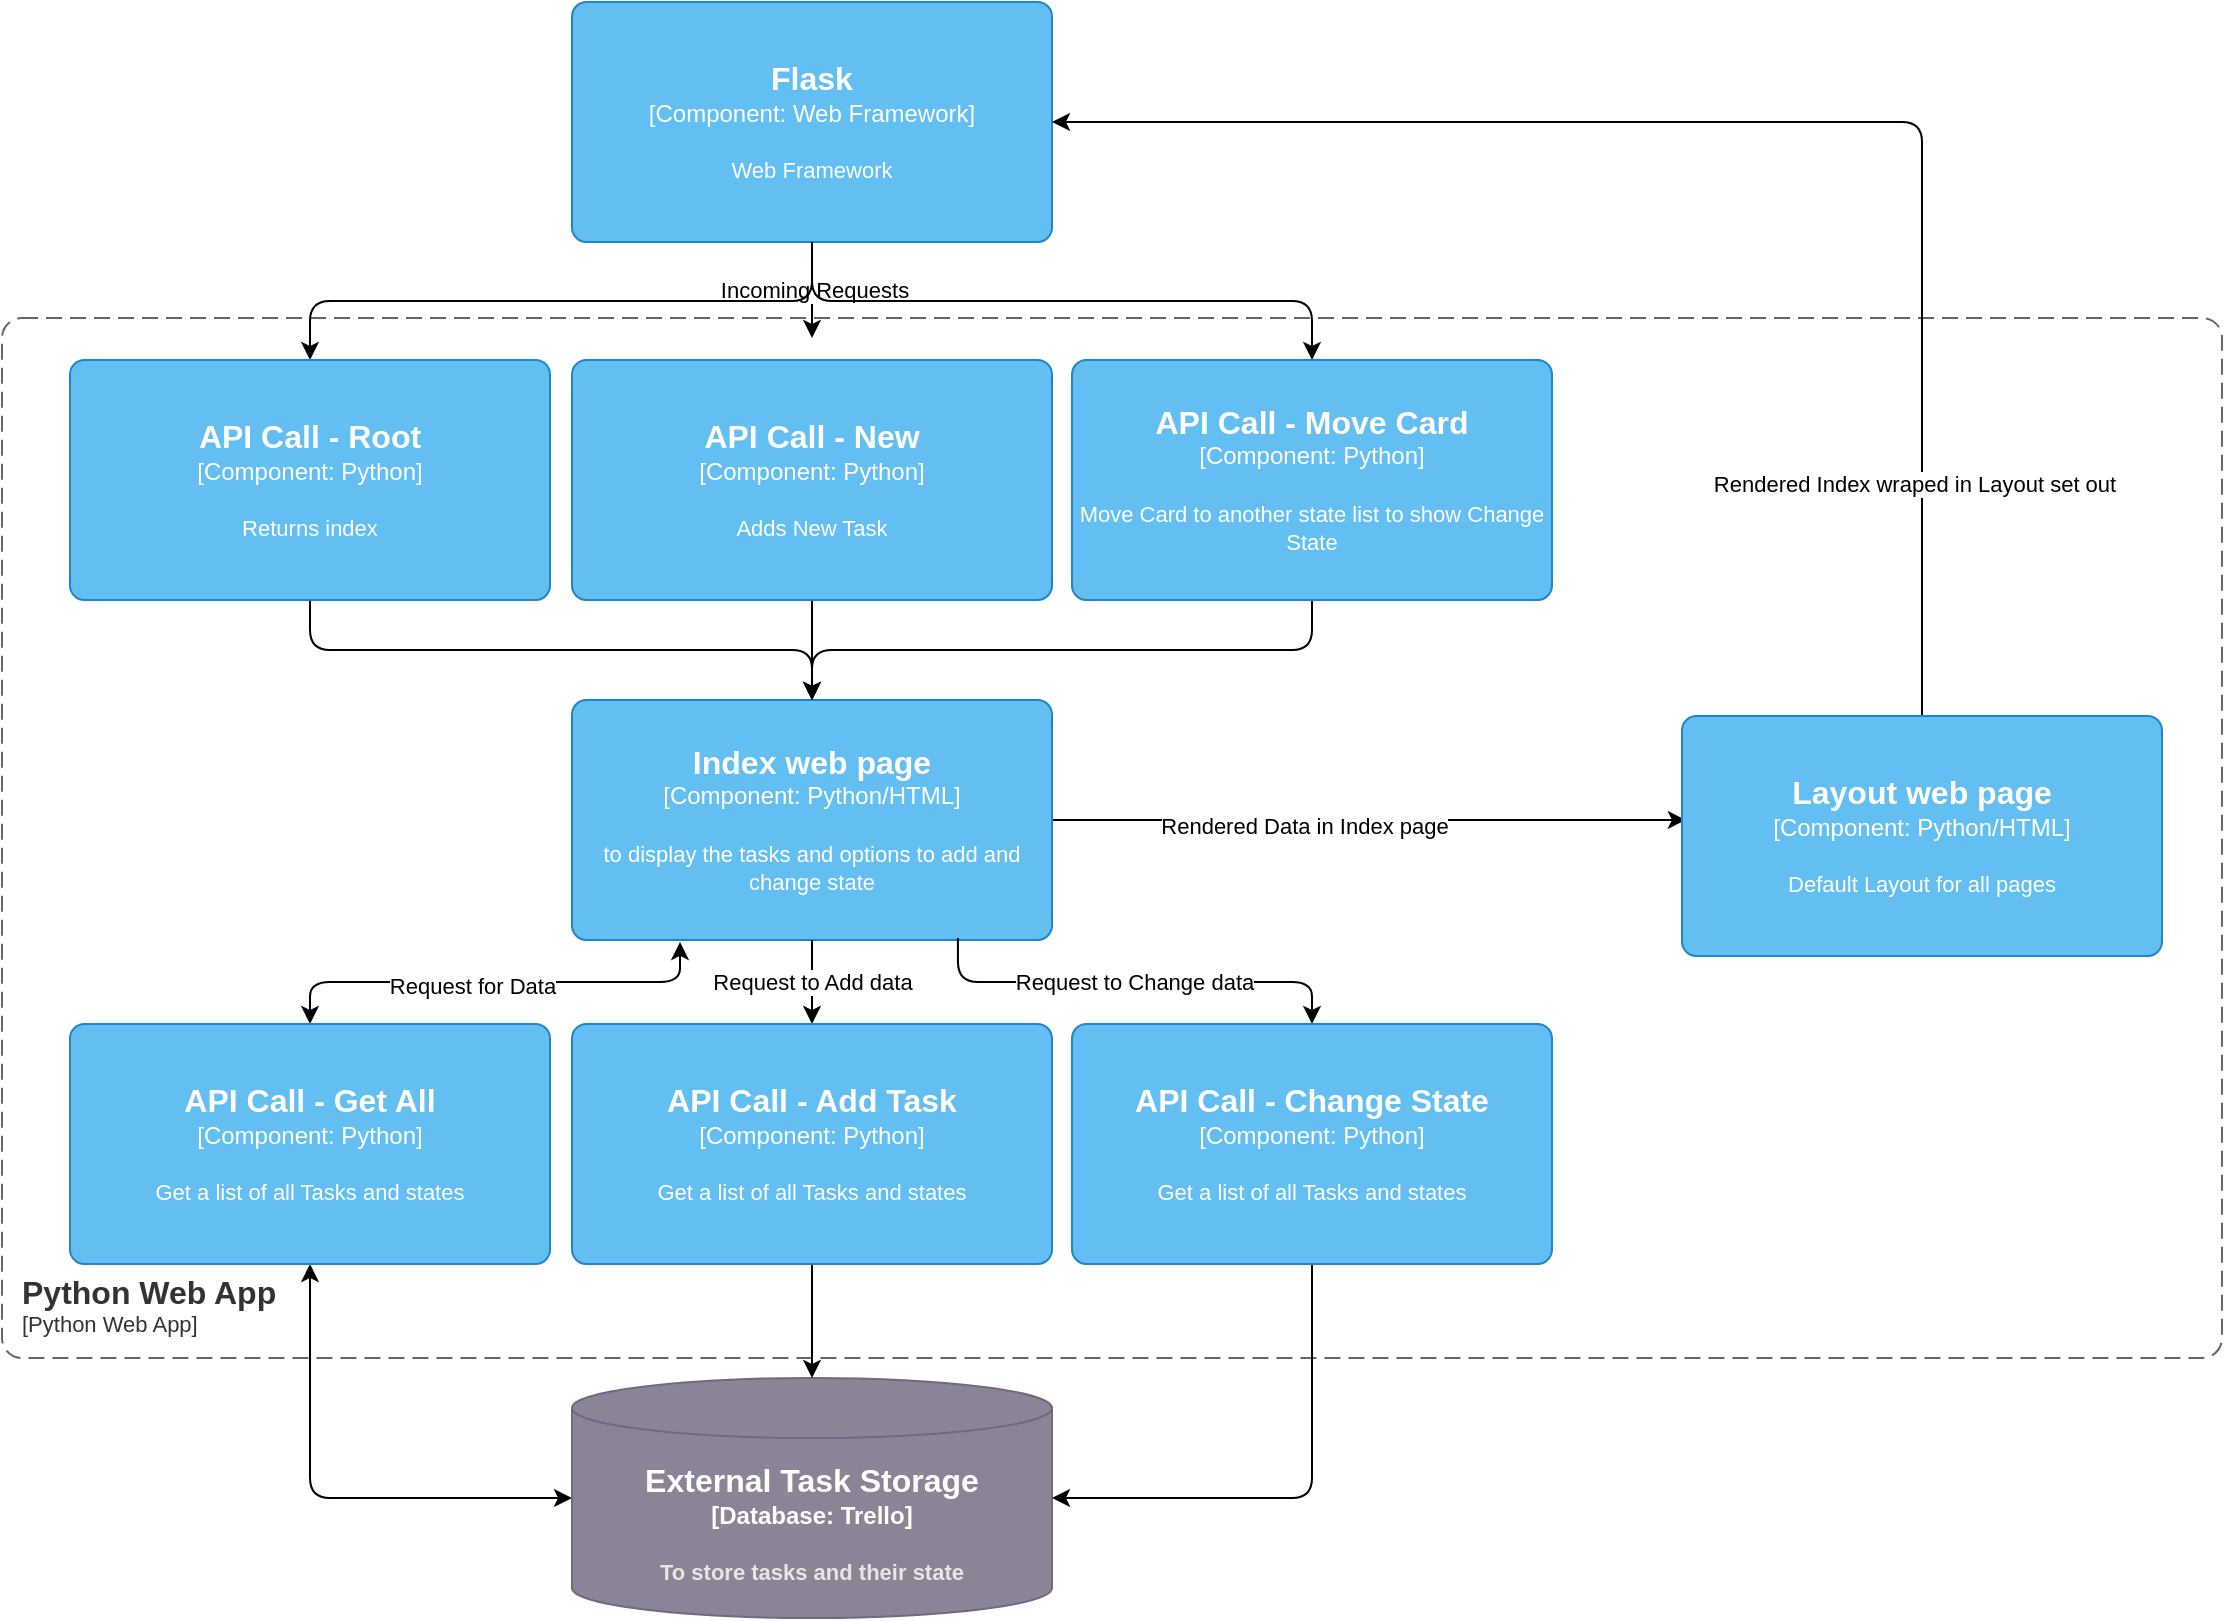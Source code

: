 <mxfile version="20.3.0" type="device"><diagram id="8PfUxeWrAnbBmMFiKvhh" name="Page-1"><mxGraphModel dx="1422" dy="865" grid="1" gridSize="10" guides="1" tooltips="1" connect="1" arrows="1" fold="1" page="1" pageScale="1" pageWidth="1169" pageHeight="827" math="0" shadow="0"><root><mxCell id="0"/><mxCell id="1" parent="0"/><mxCell id="FZTtY6A0rc42wGyUxPUc-23" style="edgeStyle=orthogonalEdgeStyle;rounded=1;sketch=0;orthogonalLoop=1;jettySize=auto;html=1;entryX=0.008;entryY=0.433;entryDx=0;entryDy=0;entryPerimeter=0;startArrow=none;startFill=0;endArrow=classic;endFill=1;" edge="1" parent="1" source="8rs9boRGhs726z5Vd-ud-19" target="FZTtY6A0rc42wGyUxPUc-2"><mxGeometry relative="1" as="geometry"/></mxCell><mxCell id="FZTtY6A0rc42wGyUxPUc-27" value="Rendered Data in Index page" style="edgeLabel;html=1;align=center;verticalAlign=middle;resizable=0;points=[];" vertex="1" connectable="0" parent="FZTtY6A0rc42wGyUxPUc-23"><mxGeometry x="-0.205" y="-3" relative="1" as="geometry"><mxPoint as="offset"/></mxGeometry></mxCell><object placeholders="1" c4Name="Index web page" c4Type="Component" c4Technology="Python/HTML" c4Description="to display the tasks and options to add and change state" label="&lt;font style=&quot;font-size: 16px&quot;&gt;&lt;b&gt;%c4Name%&lt;/b&gt;&lt;/font&gt;&lt;div&gt;[%c4Type%: %c4Technology%]&lt;/div&gt;&lt;br&gt;&lt;div&gt;&lt;font style=&quot;font-size: 11px&quot;&gt;%c4Description%&lt;/font&gt;&lt;/div&gt;" id="8rs9boRGhs726z5Vd-ud-19"><mxCell style="rounded=1;whiteSpace=wrap;html=1;labelBackgroundColor=none;fillColor=#63BEF2;fontColor=#ffffff;align=center;arcSize=6;strokeColor=#2086C9;metaEdit=1;resizable=0;points=[[0.25,0,0],[0.5,0,0],[0.75,0,0],[1,0.25,0],[1,0.5,0],[1,0.75,0],[0.75,1,0],[0.5,1,0],[0.25,1,0],[0,0.75,0],[0,0.5,0],[0,0.25,0]];" parent="1" vertex="1"><mxGeometry x="295" y="361" width="240" height="120" as="geometry"/></mxCell></object><mxCell id="FZTtY6A0rc42wGyUxPUc-8" style="edgeStyle=orthogonalEdgeStyle;rounded=1;sketch=0;orthogonalLoop=1;jettySize=auto;html=1;exitX=0.5;exitY=0;exitDx=0;exitDy=0;exitPerimeter=0;startArrow=classic;startFill=1;entryX=0.225;entryY=1.008;entryDx=0;entryDy=0;entryPerimeter=0;" edge="1" parent="1" source="8rs9boRGhs726z5Vd-ud-23" target="8rs9boRGhs726z5Vd-ud-19"><mxGeometry relative="1" as="geometry"><mxPoint x="369" y="480" as="targetPoint"/></mxGeometry></mxCell><mxCell id="FZTtY6A0rc42wGyUxPUc-28" value="Request for Data" style="edgeLabel;html=1;align=center;verticalAlign=middle;resizable=0;points=[];" vertex="1" connectable="0" parent="FZTtY6A0rc42wGyUxPUc-8"><mxGeometry x="-0.109" y="-1" relative="1" as="geometry"><mxPoint x="1" y="1" as="offset"/></mxGeometry></mxCell><mxCell id="FZTtY6A0rc42wGyUxPUc-24" style="edgeStyle=orthogonalEdgeStyle;rounded=1;sketch=0;orthogonalLoop=1;jettySize=auto;html=1;exitX=0.5;exitY=1;exitDx=0;exitDy=0;exitPerimeter=0;startArrow=classic;startFill=1;endArrow=classic;endFill=1;entryX=0;entryY=0.5;entryDx=0;entryDy=0;entryPerimeter=0;" edge="1" parent="1" source="8rs9boRGhs726z5Vd-ud-23" target="tuqkEGtay3C9Pnt_jqU7-1"><mxGeometry relative="1" as="geometry"/></mxCell><object placeholders="1" c4Name="API Call - Get All" c4Type="Component" c4Technology="Python" c4Description="Get a list of all Tasks and states" label="&lt;font style=&quot;font-size: 16px&quot;&gt;&lt;b&gt;%c4Name%&lt;/b&gt;&lt;/font&gt;&lt;div&gt;[%c4Type%: %c4Technology%]&lt;/div&gt;&lt;br&gt;&lt;div&gt;&lt;font style=&quot;font-size: 11px&quot;&gt;%c4Description%&lt;/font&gt;&lt;/div&gt;" id="8rs9boRGhs726z5Vd-ud-23"><mxCell style="rounded=1;whiteSpace=wrap;html=1;labelBackgroundColor=none;fillColor=#63BEF2;fontColor=#ffffff;align=center;arcSize=6;strokeColor=#2086C9;metaEdit=1;resizable=0;points=[[0.25,0,0],[0.5,0,0],[0.75,0,0],[1,0.25,0],[1,0.5,0],[1,0.75,0],[0.75,1,0],[0.5,1,0],[0.25,1,0],[0,0.75,0],[0,0.5,0],[0,0.25,0]];" parent="1" vertex="1"><mxGeometry x="44" y="523" width="240" height="120" as="geometry"/></mxCell></object><object placeholders="1" c4Name="Python Web App" c4Type="SystemScopeBoundary" c4Application="Python Web App" label="&lt;font style=&quot;font-size: 16px&quot;&gt;&lt;b&gt;&lt;div style=&quot;text-align: left&quot;&gt;%c4Name%&lt;/div&gt;&lt;/b&gt;&lt;/font&gt;&lt;div style=&quot;text-align: left&quot;&gt;[%c4Application%]&lt;/div&gt;" id="jIjDNOh9uTewZgHF-EXR-2"><mxCell style="rounded=1;fontSize=11;whiteSpace=wrap;html=1;dashed=1;arcSize=20;fillColor=none;strokeColor=#666666;fontColor=#333333;labelBackgroundColor=none;align=left;verticalAlign=bottom;labelBorderColor=none;spacingTop=0;spacing=10;dashPattern=8 4;metaEdit=1;rotatable=0;perimeter=rectanglePerimeter;noLabel=0;labelPadding=0;allowArrows=0;connectable=0;expand=0;recursiveResize=0;editable=1;pointerEvents=0;absoluteArcSize=1;points=[[0.25,0,0],[0.5,0,0],[0.75,0,0],[1,0.25,0],[1,0.5,0],[1,0.75,0],[0.75,1,0],[0.5,1,0],[0.25,1,0],[0,0.75,0],[0,0.5,0],[0,0.25,0]];" parent="1" vertex="1"><mxGeometry x="10" y="170" width="1110" height="520" as="geometry"/></mxCell></object><object placeholders="1" c4Type="External Task Storage" c4Container="Database" c4Technology="Trello" c4Description="To store tasks and their state" label="&lt;font style=&quot;font-size: 16px&quot;&gt;&lt;b&gt;%c4Type%&lt;/font&gt;&lt;div&gt;[%c4Container%:&amp;nbsp;%c4Technology%]&lt;/div&gt;&lt;br&gt;&lt;div&gt;&lt;font style=&quot;font-size: 11px&quot;&gt;&lt;font color=&quot;#E6E6E6&quot;&gt;%c4Description%&lt;/font&gt;&lt;/div&gt;" id="tuqkEGtay3C9Pnt_jqU7-1"><mxCell style="shape=cylinder3;size=15;whiteSpace=wrap;html=1;boundedLbl=1;rounded=0;labelBackgroundColor=none;fillColor=#8C8496;fontSize=12;fontColor=#ffffff;align=center;strokeColor=#736782;metaEdit=1;points=[[0.5,0,0],[1,0.25,0],[1,0.5,0],[1,0.75,0],[0.5,1,0],[0,0.75,0],[0,0.5,0],[0,0.25,0]];resizable=0;" parent="1" vertex="1"><mxGeometry x="295" y="700" width="240" height="120" as="geometry"/></mxCell></object><mxCell id="FZTtY6A0rc42wGyUxPUc-12" value="Incoming Requests" style="edgeStyle=orthogonalEdgeStyle;rounded=1;sketch=0;orthogonalLoop=1;jettySize=auto;html=1;exitX=0.5;exitY=1;exitDx=0;exitDy=0;exitPerimeter=0;startArrow=none;startFill=0;endArrow=classic;endFill=1;" edge="1" parent="1" source="FZTtY6A0rc42wGyUxPUc-1"><mxGeometry relative="1" as="geometry"><mxPoint x="415" y="180" as="targetPoint"/></mxGeometry></mxCell><object placeholders="1" c4Name="Flask" c4Type="Component" c4Technology="Web Framework" c4Description="Web Framework" label="&lt;font style=&quot;font-size: 16px&quot;&gt;&lt;b&gt;%c4Name%&lt;/b&gt;&lt;/font&gt;&lt;div&gt;[%c4Type%: %c4Technology%]&lt;/div&gt;&lt;br&gt;&lt;div&gt;&lt;font style=&quot;font-size: 11px&quot;&gt;%c4Description%&lt;/font&gt;&lt;/div&gt;" id="FZTtY6A0rc42wGyUxPUc-1"><mxCell style="rounded=1;whiteSpace=wrap;html=1;labelBackgroundColor=none;fillColor=#63BEF2;fontColor=#ffffff;align=center;arcSize=6;strokeColor=#2086C9;metaEdit=1;resizable=0;points=[[0.25,0,0],[0.5,0,0],[0.75,0,0],[1,0.25,0],[1,0.5,0],[1,0.75,0],[0.75,1,0],[0.5,1,0],[0.25,1,0],[0,0.75,0],[0,0.5,0],[0,0.25,0]];" vertex="1" parent="1"><mxGeometry x="295" y="12" width="240" height="120" as="geometry"/></mxCell></object><mxCell id="FZTtY6A0rc42wGyUxPUc-16" style="edgeStyle=orthogonalEdgeStyle;rounded=1;sketch=0;orthogonalLoop=1;jettySize=auto;html=1;entryX=0.5;entryY=1;entryDx=0;entryDy=0;entryPerimeter=0;startArrow=classic;startFill=1;exitX=0.5;exitY=0;exitDx=0;exitDy=0;exitPerimeter=0;endArrow=none;endFill=0;" edge="1" parent="1" source="8rs9boRGhs726z5Vd-ud-19" target="FZTtY6A0rc42wGyUxPUc-14"><mxGeometry relative="1" as="geometry"/></mxCell><mxCell id="FZTtY6A0rc42wGyUxPUc-21" style="edgeStyle=orthogonalEdgeStyle;rounded=1;sketch=0;orthogonalLoop=1;jettySize=auto;html=1;exitX=0.5;exitY=0;exitDx=0;exitDy=0;exitPerimeter=0;entryX=1;entryY=0.5;entryDx=0;entryDy=0;entryPerimeter=0;startArrow=none;startFill=0;endArrow=classic;endFill=1;" edge="1" parent="1" source="FZTtY6A0rc42wGyUxPUc-2" target="FZTtY6A0rc42wGyUxPUc-1"><mxGeometry relative="1" as="geometry"/></mxCell><mxCell id="FZTtY6A0rc42wGyUxPUc-26" value="Rendered Index wraped in Layout set out" style="edgeLabel;html=1;align=center;verticalAlign=middle;resizable=0;points=[];" vertex="1" connectable="0" parent="FZTtY6A0rc42wGyUxPUc-21"><mxGeometry x="-0.683" y="4" relative="1" as="geometry"><mxPoint as="offset"/></mxGeometry></mxCell><object placeholders="1" c4Name="Layout web page" c4Type="Component" c4Technology="Python/HTML" c4Description="Default Layout for all pages" label="&lt;font style=&quot;font-size: 16px&quot;&gt;&lt;b&gt;%c4Name%&lt;/b&gt;&lt;/font&gt;&lt;div&gt;[%c4Type%: %c4Technology%]&lt;/div&gt;&lt;br&gt;&lt;div&gt;&lt;font style=&quot;font-size: 11px&quot;&gt;%c4Description%&lt;/font&gt;&lt;/div&gt;" id="FZTtY6A0rc42wGyUxPUc-2"><mxCell style="rounded=1;whiteSpace=wrap;html=1;labelBackgroundColor=none;fillColor=#63BEF2;fontColor=#ffffff;align=center;arcSize=6;strokeColor=#2086C9;metaEdit=1;resizable=0;points=[[0.25,0,0],[0.5,0,0],[0.75,0,0],[1,0.25,0],[1,0.5,0],[1,0.75,0],[0.75,1,0],[0.5,1,0],[0.25,1,0],[0,0.75,0],[0,0.5,0],[0,0.25,0]];" vertex="1" parent="1"><mxGeometry x="850" y="369" width="240" height="120" as="geometry"/></mxCell></object><mxCell id="FZTtY6A0rc42wGyUxPUc-6" style="edgeStyle=orthogonalEdgeStyle;rounded=1;orthogonalLoop=1;jettySize=auto;html=1;exitX=0.5;exitY=1;exitDx=0;exitDy=0;exitPerimeter=0;startArrow=none;startFill=0;sketch=0;entryX=1;entryY=0.5;entryDx=0;entryDy=0;entryPerimeter=0;" edge="1" parent="1" source="FZTtY6A0rc42wGyUxPUc-3" target="tuqkEGtay3C9Pnt_jqU7-1"><mxGeometry relative="1" as="geometry"><mxPoint x="440" y="1010" as="targetPoint"/></mxGeometry></mxCell><mxCell id="FZTtY6A0rc42wGyUxPUc-10" value="Request to Change data" style="edgeStyle=orthogonalEdgeStyle;rounded=1;sketch=0;orthogonalLoop=1;jettySize=auto;html=1;exitX=0.5;exitY=0;exitDx=0;exitDy=0;exitPerimeter=0;startArrow=classic;startFill=1;endArrow=none;endFill=0;entryX=0.804;entryY=0.992;entryDx=0;entryDy=0;entryPerimeter=0;" edge="1" parent="1" source="FZTtY6A0rc42wGyUxPUc-3" target="8rs9boRGhs726z5Vd-ud-19"><mxGeometry relative="1" as="geometry"><mxPoint x="410" y="650" as="targetPoint"/><Array as="points"><mxPoint x="665" y="502"/><mxPoint x="488" y="502"/></Array></mxGeometry></mxCell><object placeholders="1" c4Name="API Call - Change State" c4Type="Component" c4Technology="Python" c4Description="Get a list of all Tasks and states" label="&lt;font style=&quot;font-size: 16px&quot;&gt;&lt;b&gt;%c4Name%&lt;/b&gt;&lt;/font&gt;&lt;div&gt;[%c4Type%: %c4Technology%]&lt;/div&gt;&lt;br&gt;&lt;div&gt;&lt;font style=&quot;font-size: 11px&quot;&gt;%c4Description%&lt;/font&gt;&lt;/div&gt;" id="FZTtY6A0rc42wGyUxPUc-3"><mxCell style="rounded=1;whiteSpace=wrap;html=1;labelBackgroundColor=none;fillColor=#63BEF2;fontColor=#ffffff;align=center;arcSize=6;strokeColor=#2086C9;metaEdit=1;resizable=0;points=[[0.25,0,0],[0.5,0,0],[0.75,0,0],[1,0.25,0],[1,0.5,0],[1,0.75,0],[0.75,1,0],[0.5,1,0],[0.25,1,0],[0,0.75,0],[0,0.5,0],[0,0.25,0]];" vertex="1" parent="1"><mxGeometry x="545" y="523" width="240" height="120" as="geometry"/></mxCell></object><mxCell id="FZTtY6A0rc42wGyUxPUc-9" value="Request to Add data" style="edgeStyle=orthogonalEdgeStyle;rounded=1;sketch=0;orthogonalLoop=1;jettySize=auto;html=1;exitX=0.5;exitY=0;exitDx=0;exitDy=0;exitPerimeter=0;startArrow=classic;startFill=1;endArrow=none;endFill=0;" edge="1" parent="1" source="FZTtY6A0rc42wGyUxPUc-4" target="8rs9boRGhs726z5Vd-ud-19"><mxGeometry relative="1" as="geometry"><mxPoint x="410" y="650" as="targetPoint"/><Array as="points"/></mxGeometry></mxCell><mxCell id="FZTtY6A0rc42wGyUxPUc-25" style="edgeStyle=orthogonalEdgeStyle;rounded=1;sketch=0;orthogonalLoop=1;jettySize=auto;html=1;exitX=0.5;exitY=1;exitDx=0;exitDy=0;exitPerimeter=0;entryX=0.5;entryY=0;entryDx=0;entryDy=0;entryPerimeter=0;startArrow=none;startFill=0;endArrow=classic;endFill=1;" edge="1" parent="1" source="FZTtY6A0rc42wGyUxPUc-4" target="tuqkEGtay3C9Pnt_jqU7-1"><mxGeometry relative="1" as="geometry"/></mxCell><object placeholders="1" c4Name="API Call - Add Task" c4Type="Component" c4Technology="Python" c4Description="Get a list of all Tasks and states" label="&lt;font style=&quot;font-size: 16px&quot;&gt;&lt;b&gt;%c4Name%&lt;/b&gt;&lt;/font&gt;&lt;div&gt;[%c4Type%: %c4Technology%]&lt;/div&gt;&lt;br&gt;&lt;div&gt;&lt;font style=&quot;font-size: 11px&quot;&gt;%c4Description%&lt;/font&gt;&lt;/div&gt;" id="FZTtY6A0rc42wGyUxPUc-4"><mxCell style="rounded=1;whiteSpace=wrap;html=1;labelBackgroundColor=none;fillColor=#63BEF2;fontColor=#ffffff;align=center;arcSize=6;strokeColor=#2086C9;metaEdit=1;resizable=0;points=[[0.25,0,0],[0.5,0,0],[0.75,0,0],[1,0.25,0],[1,0.5,0],[1,0.75,0],[0.75,1,0],[0.5,1,0],[0.25,1,0],[0,0.75,0],[0,0.5,0],[0,0.25,0]];" vertex="1" parent="1"><mxGeometry x="295" y="523" width="240" height="120" as="geometry"/></mxCell></object><mxCell id="FZTtY6A0rc42wGyUxPUc-18" style="edgeStyle=orthogonalEdgeStyle;rounded=1;sketch=0;orthogonalLoop=1;jettySize=auto;html=1;exitX=0.5;exitY=1;exitDx=0;exitDy=0;exitPerimeter=0;startArrow=none;startFill=0;" edge="1" parent="1" source="FZTtY6A0rc42wGyUxPUc-13" target="8rs9boRGhs726z5Vd-ud-19"><mxGeometry relative="1" as="geometry"/></mxCell><mxCell id="FZTtY6A0rc42wGyUxPUc-19" style="edgeStyle=orthogonalEdgeStyle;rounded=1;sketch=0;orthogonalLoop=1;jettySize=auto;html=1;exitX=0.5;exitY=0;exitDx=0;exitDy=0;exitPerimeter=0;entryX=0.5;entryY=1;entryDx=0;entryDy=0;entryPerimeter=0;startArrow=classic;startFill=1;endArrow=none;endFill=0;" edge="1" parent="1" source="FZTtY6A0rc42wGyUxPUc-13" target="FZTtY6A0rc42wGyUxPUc-1"><mxGeometry relative="1" as="geometry"/></mxCell><object placeholders="1" c4Name="API Call - Root" c4Type="Component" c4Technology="Python" c4Description="Returns index" label="&lt;font style=&quot;font-size: 16px&quot;&gt;&lt;b&gt;%c4Name%&lt;/b&gt;&lt;/font&gt;&lt;div&gt;[%c4Type%: %c4Technology%]&lt;/div&gt;&lt;br&gt;&lt;div&gt;&lt;font style=&quot;font-size: 11px&quot;&gt;%c4Description%&lt;/font&gt;&lt;/div&gt;" id="FZTtY6A0rc42wGyUxPUc-13"><mxCell style="rounded=1;whiteSpace=wrap;html=1;labelBackgroundColor=none;fillColor=#63BEF2;fontColor=#ffffff;align=center;arcSize=6;strokeColor=#2086C9;metaEdit=1;resizable=0;points=[[0.25,0,0],[0.5,0,0],[0.75,0,0],[1,0.25,0],[1,0.5,0],[1,0.75,0],[0.75,1,0],[0.5,1,0],[0.25,1,0],[0,0.75,0],[0,0.5,0],[0,0.25,0]];" vertex="1" parent="1"><mxGeometry x="44" y="191" width="240" height="120" as="geometry"/></mxCell></object><mxCell id="FZTtY6A0rc42wGyUxPUc-20" style="edgeStyle=orthogonalEdgeStyle;rounded=1;sketch=0;orthogonalLoop=1;jettySize=auto;html=1;exitX=0.5;exitY=0;exitDx=0;exitDy=0;exitPerimeter=0;startArrow=classic;startFill=1;endArrow=none;endFill=0;" edge="1" parent="1" source="FZTtY6A0rc42wGyUxPUc-14" target="FZTtY6A0rc42wGyUxPUc-1"><mxGeometry relative="1" as="geometry"/></mxCell><object placeholders="1" c4Name="API Call - Move Card" c4Type="Component" c4Technology="Python" c4Description="Move Card to another state list to show Change State" label="&lt;font style=&quot;font-size: 16px&quot;&gt;&lt;b&gt;%c4Name%&lt;/b&gt;&lt;/font&gt;&lt;div&gt;[%c4Type%: %c4Technology%]&lt;/div&gt;&lt;br&gt;&lt;div&gt;&lt;font style=&quot;font-size: 11px&quot;&gt;%c4Description%&lt;/font&gt;&lt;/div&gt;" id="FZTtY6A0rc42wGyUxPUc-14"><mxCell style="rounded=1;whiteSpace=wrap;html=1;labelBackgroundColor=none;fillColor=#63BEF2;fontColor=#ffffff;align=center;arcSize=6;strokeColor=#2086C9;metaEdit=1;resizable=0;points=[[0.25,0,0],[0.5,0,0],[0.75,0,0],[1,0.25,0],[1,0.5,0],[1,0.75,0],[0.75,1,0],[0.5,1,0],[0.25,1,0],[0,0.75,0],[0,0.5,0],[0,0.25,0]];" vertex="1" parent="1"><mxGeometry x="545" y="191" width="240" height="120" as="geometry"/></mxCell></object><mxCell id="FZTtY6A0rc42wGyUxPUc-17" style="edgeStyle=orthogonalEdgeStyle;rounded=1;sketch=0;orthogonalLoop=1;jettySize=auto;html=1;exitX=0.5;exitY=1;exitDx=0;exitDy=0;exitPerimeter=0;startArrow=none;startFill=0;endArrow=classic;endFill=1;" edge="1" parent="1" source="FZTtY6A0rc42wGyUxPUc-15" target="8rs9boRGhs726z5Vd-ud-19"><mxGeometry relative="1" as="geometry"><mxPoint x="400" y="371" as="targetPoint"/></mxGeometry></mxCell><object placeholders="1" c4Name="API Call - New" c4Type="Component" c4Technology="Python" c4Description="Adds New Task" label="&lt;font style=&quot;font-size: 16px&quot;&gt;&lt;b&gt;%c4Name%&lt;/b&gt;&lt;/font&gt;&lt;div&gt;[%c4Type%: %c4Technology%]&lt;/div&gt;&lt;br&gt;&lt;div&gt;&lt;font style=&quot;font-size: 11px&quot;&gt;%c4Description%&lt;/font&gt;&lt;/div&gt;" id="FZTtY6A0rc42wGyUxPUc-15"><mxCell style="rounded=1;whiteSpace=wrap;html=1;labelBackgroundColor=none;fillColor=#63BEF2;fontColor=#ffffff;align=center;arcSize=6;strokeColor=#2086C9;metaEdit=1;resizable=0;points=[[0.25,0,0],[0.5,0,0],[0.75,0,0],[1,0.25,0],[1,0.5,0],[1,0.75,0],[0.75,1,0],[0.5,1,0],[0.25,1,0],[0,0.75,0],[0,0.5,0],[0,0.25,0]];" vertex="1" parent="1"><mxGeometry x="295" y="191" width="240" height="120" as="geometry"/></mxCell></object></root></mxGraphModel></diagram></mxfile>